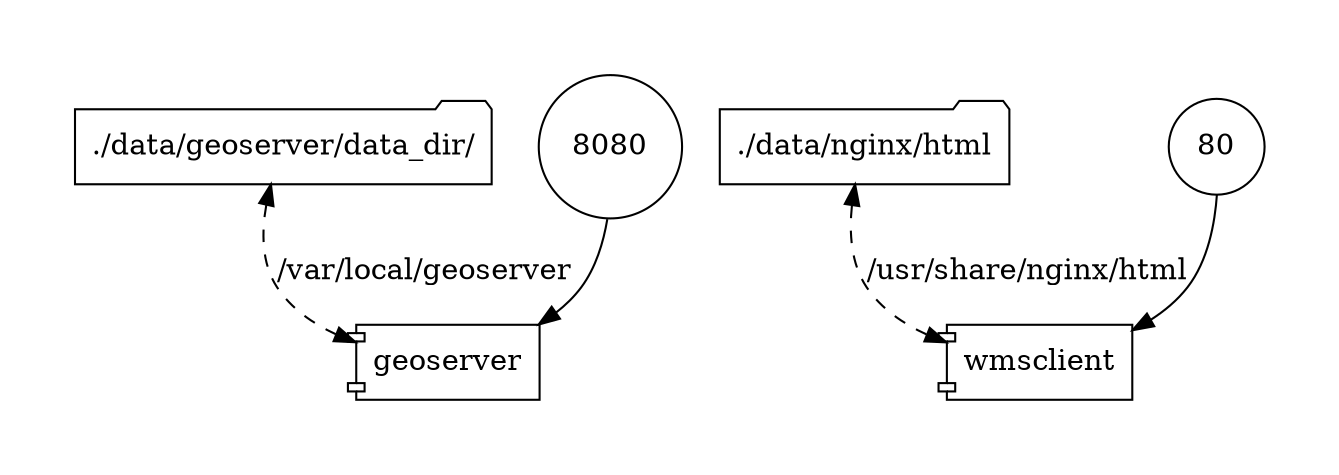 digraph {
  graph [bgcolor="#ffffff" pad=0.5 ratio="fill"]
  "geoserver" [shape="component"]
  "./data/geoserver/data_dir/" [shape="folder"]
  8080 [shape="circle"]
  "wmsclient" [shape="component"]
  "./data/nginx/html" [shape="folder"]
  80 [shape="circle"]
  "./data/geoserver/data_dir/" -> "geoserver" [style="dashed" label="/var/local/geoserver" dir="both"]
  8080 -> "geoserver" [style="solid"]
  "./data/nginx/html" -> "wmsclient" [style="dashed" label="/usr/share/nginx/html" dir="both"]
  80 -> "wmsclient" [style="solid"]
}

